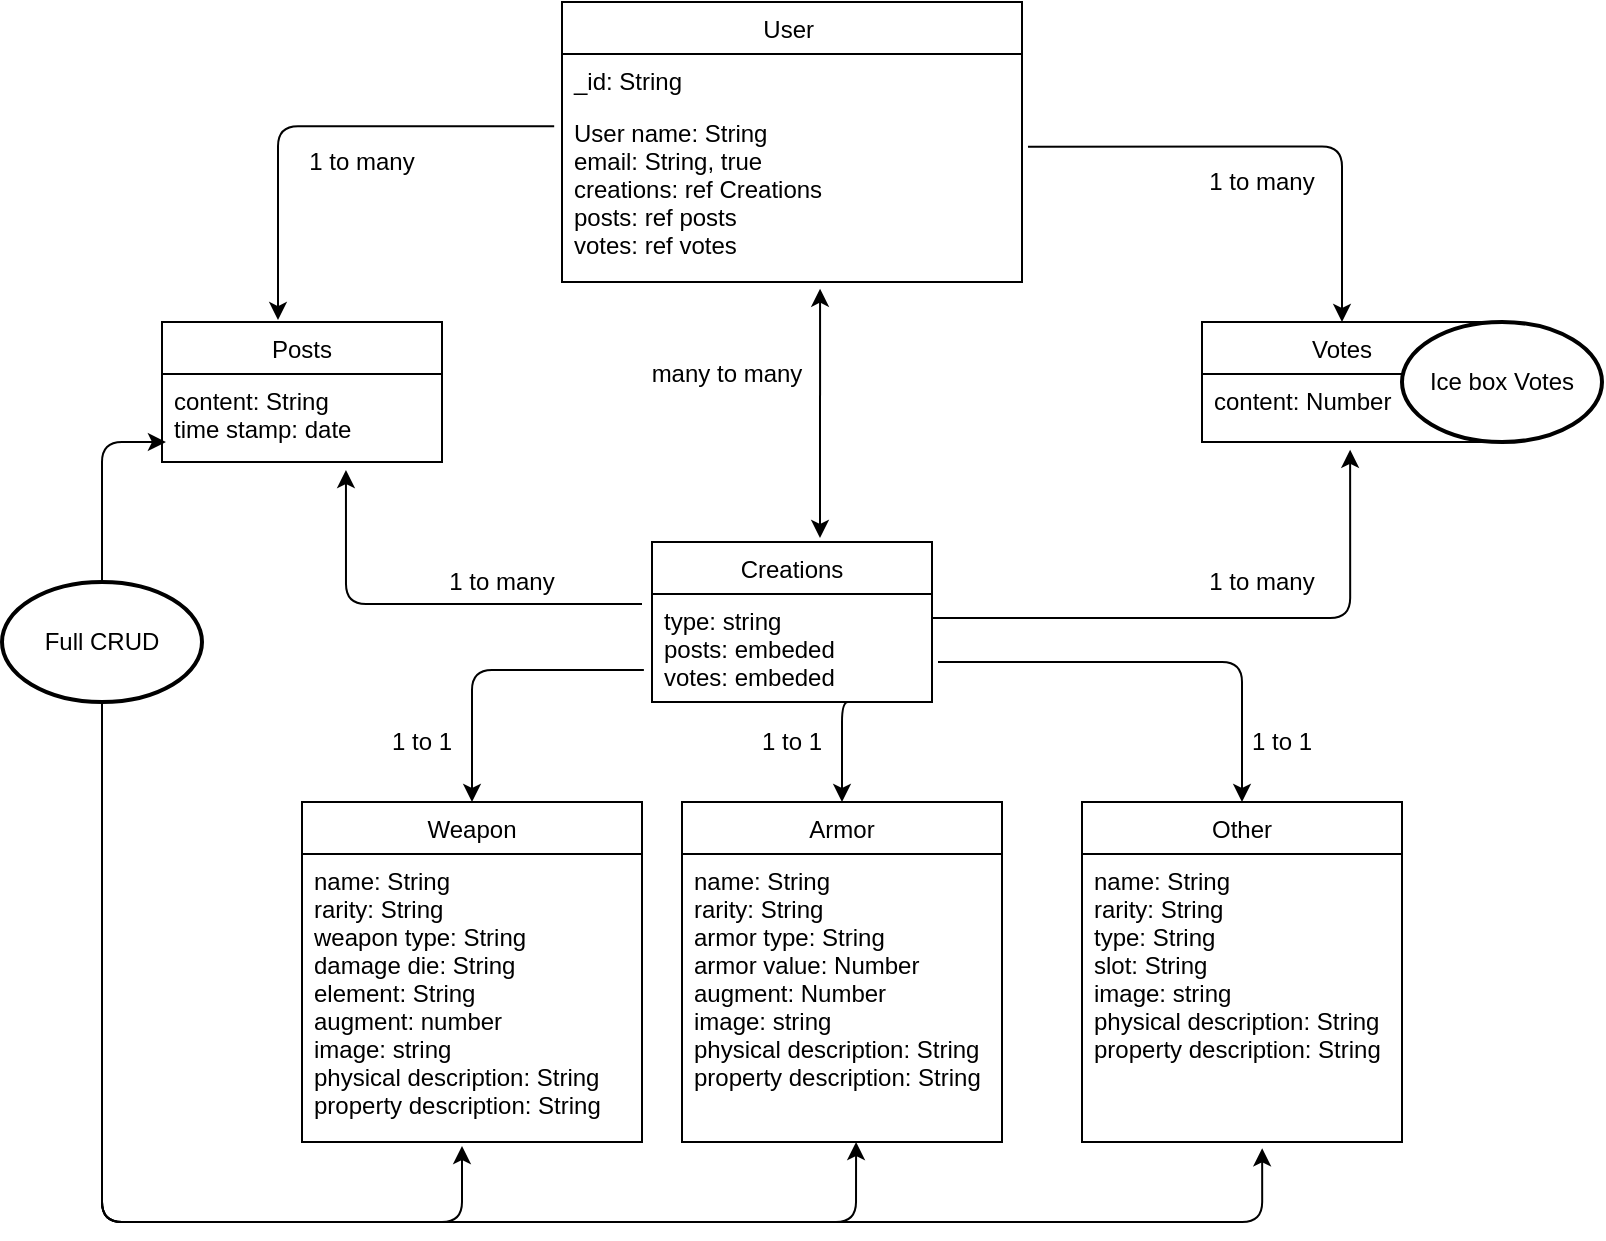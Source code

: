 <mxfile>
    <diagram id="-iR5DneOQ1wKgiTfVXWQ" name="Page-1">
        <mxGraphModel dx="1143" dy="790" grid="1" gridSize="10" guides="1" tooltips="1" connect="1" arrows="1" fold="1" page="1" pageScale="1" pageWidth="850" pageHeight="1100" math="0" shadow="0">
            <root>
                <mxCell id="0"/>
                <mxCell id="1" parent="0"/>
                <mxCell id="9" value="User " style="swimlane;fontStyle=0;childLayout=stackLayout;horizontal=1;startSize=26;fillColor=none;horizontalStack=0;resizeParent=1;resizeParentMax=0;resizeLast=0;collapsible=1;marginBottom=0;" vertex="1" parent="1">
                    <mxGeometry x="290" y="20" width="230" height="140" as="geometry"/>
                </mxCell>
                <mxCell id="10" value="_id: String&#10;" style="text;strokeColor=none;fillColor=none;align=left;verticalAlign=top;spacingLeft=4;spacingRight=4;overflow=hidden;rotatable=0;points=[[0,0.5],[1,0.5]];portConstraint=eastwest;" vertex="1" parent="9">
                    <mxGeometry y="26" width="230" height="26" as="geometry"/>
                </mxCell>
                <mxCell id="12" value="User name: String&#10;email: String, true&#10;creations: ref Creations&#10;posts: ref posts&#10;votes: ref votes" style="text;strokeColor=none;fillColor=none;align=left;verticalAlign=top;spacingLeft=4;spacingRight=4;overflow=hidden;rotatable=0;points=[[0,0.5],[1,0.5]];portConstraint=eastwest;" vertex="1" parent="9">
                    <mxGeometry y="52" width="230" height="88" as="geometry"/>
                </mxCell>
                <mxCell id="13" value="Posts" style="swimlane;fontStyle=0;childLayout=stackLayout;horizontal=1;startSize=26;fillColor=none;horizontalStack=0;resizeParent=1;resizeParentMax=0;resizeLast=0;collapsible=1;marginBottom=0;" vertex="1" parent="1">
                    <mxGeometry x="90" y="180" width="140" height="70" as="geometry"/>
                </mxCell>
                <mxCell id="14" value="content: String&#10;time stamp: date" style="text;strokeColor=none;fillColor=none;align=left;verticalAlign=top;spacingLeft=4;spacingRight=4;overflow=hidden;rotatable=0;points=[[0,0.5],[1,0.5]];portConstraint=eastwest;" vertex="1" parent="13">
                    <mxGeometry y="26" width="140" height="44" as="geometry"/>
                </mxCell>
                <mxCell id="19" value="" style="edgeStyle=elbowEdgeStyle;elbow=horizontal;endArrow=classic;html=1;exitX=-0.017;exitY=0.115;exitDx=0;exitDy=0;exitPerimeter=0;entryX=0.414;entryY=-0.014;entryDx=0;entryDy=0;entryPerimeter=0;" edge="1" parent="1" source="12" target="13">
                    <mxGeometry width="50" height="50" relative="1" as="geometry">
                        <mxPoint x="430" y="320" as="sourcePoint"/>
                        <mxPoint x="150" y="140" as="targetPoint"/>
                        <Array as="points">
                            <mxPoint x="148" y="140"/>
                            <mxPoint x="150" y="90"/>
                        </Array>
                    </mxGeometry>
                </mxCell>
                <mxCell id="20" value="1 to many" style="text;html=1;strokeColor=none;fillColor=none;align=center;verticalAlign=middle;whiteSpace=wrap;rounded=0;" vertex="1" parent="1">
                    <mxGeometry x="160" y="90" width="60" height="20" as="geometry"/>
                </mxCell>
                <mxCell id="21" value="Creations" style="swimlane;fontStyle=0;childLayout=stackLayout;horizontal=1;startSize=26;fillColor=none;horizontalStack=0;resizeParent=1;resizeParentMax=0;resizeLast=0;collapsible=1;marginBottom=0;" vertex="1" parent="1">
                    <mxGeometry x="335" y="290" width="140" height="80" as="geometry"/>
                </mxCell>
                <mxCell id="22" value="type: string&#10;posts: embeded&#10;votes: embeded" style="text;strokeColor=none;fillColor=none;align=left;verticalAlign=top;spacingLeft=4;spacingRight=4;overflow=hidden;rotatable=0;points=[[0,0.5],[1,0.5]];portConstraint=eastwest;" vertex="1" parent="21">
                    <mxGeometry y="26" width="140" height="54" as="geometry"/>
                </mxCell>
                <mxCell id="25" value="" style="edgeStyle=segmentEdgeStyle;endArrow=classic;html=1;entryX=0.657;entryY=1.091;entryDx=0;entryDy=0;entryPerimeter=0;" edge="1" parent="1" target="14">
                    <mxGeometry width="50" height="50" relative="1" as="geometry">
                        <mxPoint x="330" y="321" as="sourcePoint"/>
                        <mxPoint x="480" y="260" as="targetPoint"/>
                    </mxGeometry>
                </mxCell>
                <mxCell id="26" value="1 to many" style="text;html=1;strokeColor=none;fillColor=none;align=center;verticalAlign=middle;whiteSpace=wrap;rounded=0;" vertex="1" parent="1">
                    <mxGeometry x="230" y="300" width="60" height="20" as="geometry"/>
                </mxCell>
                <mxCell id="27" value="Other" style="swimlane;fontStyle=0;childLayout=stackLayout;horizontal=1;startSize=26;fillColor=none;horizontalStack=0;resizeParent=1;resizeParentMax=0;resizeLast=0;collapsible=1;marginBottom=0;" vertex="1" parent="1">
                    <mxGeometry x="550" y="420" width="160" height="170" as="geometry"/>
                </mxCell>
                <mxCell id="28" value="name: String&#10;rarity: String&#10;type: String&#10;slot: String&#10;image: string&#10;physical description: String&#10;property description: String&#10;" style="text;strokeColor=none;fillColor=none;align=left;verticalAlign=top;spacingLeft=4;spacingRight=4;overflow=hidden;rotatable=0;points=[[0,0.5],[1,0.5]];portConstraint=eastwest;" vertex="1" parent="27">
                    <mxGeometry y="26" width="160" height="144" as="geometry"/>
                </mxCell>
                <mxCell id="31" value="Armor" style="swimlane;fontStyle=0;childLayout=stackLayout;horizontal=1;startSize=26;fillColor=none;horizontalStack=0;resizeParent=1;resizeParentMax=0;resizeLast=0;collapsible=1;marginBottom=0;" vertex="1" parent="1">
                    <mxGeometry x="350" y="420" width="160" height="170" as="geometry"/>
                </mxCell>
                <mxCell id="32" value="name: String&#10;rarity: String&#10;armor type: String&#10;armor value: Number&#10;augment: Number&#10;image: string&#10;physical description: String&#10;property description: String" style="text;strokeColor=none;fillColor=none;align=left;verticalAlign=top;spacingLeft=4;spacingRight=4;overflow=hidden;rotatable=0;points=[[0,0.5],[1,0.5]];portConstraint=eastwest;" vertex="1" parent="31">
                    <mxGeometry y="26" width="160" height="144" as="geometry"/>
                </mxCell>
                <mxCell id="35" value="Weapon" style="swimlane;fontStyle=0;childLayout=stackLayout;horizontal=1;startSize=26;fillColor=none;horizontalStack=0;resizeParent=1;resizeParentMax=0;resizeLast=0;collapsible=1;marginBottom=0;" vertex="1" parent="1">
                    <mxGeometry x="160" y="420" width="170" height="170" as="geometry"/>
                </mxCell>
                <mxCell id="36" value="name: String&#10;rarity: String&#10;weapon type: String&#10;damage die: String&#10;element: String&#10;augment: number&#10;image: string&#10;physical description: String&#10;property description: String" style="text;strokeColor=none;fillColor=none;align=left;verticalAlign=top;spacingLeft=4;spacingRight=4;overflow=hidden;rotatable=0;points=[[0,0.5],[1,0.5]];portConstraint=eastwest;" vertex="1" parent="35">
                    <mxGeometry y="26" width="170" height="144" as="geometry"/>
                </mxCell>
                <mxCell id="40" value="" style="edgeStyle=segmentEdgeStyle;endArrow=classic;html=1;entryX=0.5;entryY=0;entryDx=0;entryDy=0;" edge="1" parent="1" target="27">
                    <mxGeometry width="50" height="50" relative="1" as="geometry">
                        <mxPoint x="478" y="350" as="sourcePoint"/>
                        <mxPoint x="480" y="260" as="targetPoint"/>
                    </mxGeometry>
                </mxCell>
                <mxCell id="41" value="" style="edgeStyle=segmentEdgeStyle;endArrow=classic;html=1;entryX=0.5;entryY=0;entryDx=0;entryDy=0;entryPerimeter=0;exitX=-0.029;exitY=0.704;exitDx=0;exitDy=0;exitPerimeter=0;" edge="1" parent="1" source="22" target="35">
                    <mxGeometry width="50" height="50" relative="1" as="geometry">
                        <mxPoint x="430" y="310" as="sourcePoint"/>
                        <mxPoint x="480" y="260" as="targetPoint"/>
                    </mxGeometry>
                </mxCell>
                <mxCell id="42" value="" style="edgeStyle=segmentEdgeStyle;endArrow=classic;html=1;entryX=0.5;entryY=0;entryDx=0;entryDy=0;exitX=0.721;exitY=1;exitDx=0;exitDy=0;exitPerimeter=0;" edge="1" parent="1" source="22" target="31">
                    <mxGeometry width="50" height="50" relative="1" as="geometry">
                        <mxPoint x="420" y="370" as="sourcePoint"/>
                        <mxPoint x="480" y="260" as="targetPoint"/>
                        <Array as="points">
                            <mxPoint x="430" y="370"/>
                        </Array>
                    </mxGeometry>
                </mxCell>
                <mxCell id="43" value="1 to 1&lt;span style=&quot;color: rgba(0 , 0 , 0 , 0) ; font-family: monospace ; font-size: 0px&quot;&gt;%3CmxGraphModel%3E%3Croot%3E%3CmxCell%20id%3D%220%22%2F%3E%3CmxCell%20id%3D%221%22%20parent%3D%220%22%2F%3E%3CmxCell%20id%3D%222%22%20value%3D%221%20to%20many%22%20style%3D%22text%3Bhtml%3D1%3BstrokeColor%3Dnone%3BfillColor%3Dnone%3Balign%3Dcenter%3BverticalAlign%3Dmiddle%3BwhiteSpace%3Dwrap%3Brounded%3D0%3B%22%20vertex%3D%221%22%20parent%3D%221%22%3E%3CmxGeometry%20x%3D%22180%22%20y%3D%22110%22%20width%3D%2260%22%20height%3D%2220%22%20as%3D%22geometry%22%2F%3E%3C%2FmxCell%3E%3C%2Froot%3E%3C%2FmxGraphModel%3E&lt;/span&gt;&lt;span style=&quot;color: rgba(0 , 0 , 0 , 0) ; font-family: monospace ; font-size: 0px&quot;&gt;%3CmxGraphModel%3E%3Croot%3E%3CmxCell%20id%3D%220%22%2F%3E%3CmxCell%20id%3D%221%22%20parent%3D%220%22%2F%3E%3CmxCell%20id%3D%222%22%20value%3D%221%20to%20many%22%20style%3D%22text%3Bhtml%3D1%3BstrokeColor%3Dnone%3BfillColor%3Dnone%3Balign%3Dcenter%3BverticalAlign%3Dmiddle%3BwhiteSpace%3Dwrap%3Brounded%3D0%3B%22%20vertex%3D%221%22%20parent%3D%221%22%3E%3CmxGeometry%20x%3D%22180%22%20y%3D%22110%22%20width%3D%2260%22%20height%3D%2220%22%20as%3D%22geometry%22%2F%3E%3C%2FmxCell%3E%3C%2Froot%3E%3C%2FmxGraphModel%3E&lt;/span&gt;" style="text;html=1;strokeColor=none;fillColor=none;align=center;verticalAlign=middle;whiteSpace=wrap;rounded=0;" vertex="1" parent="1">
                    <mxGeometry x="620" y="380" width="60" height="20" as="geometry"/>
                </mxCell>
                <mxCell id="45" value="1 to 1&lt;span style=&quot;color: rgba(0 , 0 , 0 , 0) ; font-family: monospace ; font-size: 0px&quot;&gt;%3CmxGraphModel%3E%3Croot%3E%3CmxCell%20id%3D%220%22%2F%3E%3CmxCell%20id%3D%221%22%20parent%3D%220%22%2F%3E%3CmxCell%20id%3D%222%22%20value%3D%221%20to%20many%22%20style%3D%22text%3Bhtml%3D1%3BstrokeColor%3Dnone%3BfillColor%3Dnone%3Balign%3Dcenter%3BverticalAlign%3Dmiddle%3BwhiteSpace%3Dwrap%3Brounded%3D0%3B%22%20vertex%3D%221%22%20parent%3D%221%22%3E%3CmxGeometry%20x%3D%22180%22%20y%3D%22110%22%20width%3D%2260%22%20height%3D%2220%22%20as%3D%22geometry%22%2F%3E%3C%2FmxCell%3E%3C%2Froot%3E%3C%2FmxGraphModel%3E&lt;/span&gt;&lt;span style=&quot;color: rgba(0 , 0 , 0 , 0) ; font-family: monospace ; font-size: 0px&quot;&gt;%3CmxGraphModel%3E%3Croot%3E%3CmxCell%20id%3D%220%22%2F%3E%3CmxCell%20id%3D%221%22%20parent%3D%220%22%2F%3E%3CmxCell%20id%3D%222%22%20value%3D%221%20to%20many%22%20style%3D%22text%3Bhtml%3D1%3BstrokeColor%3Dnone%3BfillColor%3Dnone%3Balign%3Dcenter%3BverticalAlign%3Dmiddle%3BwhiteSpace%3Dwrap%3Brounded%3D0%3B%22%20vertex%3D%221%22%20parent%3D%221%22%3E%3CmxGeometry%20x%3D%22180%22%20y%3D%22110%22%20width%3D%2260%22%20height%3D%2220%22%20as%3D%22geometry%22%2F%3E%3C%2FmxCell%3E%3C%2Froot%3E%3C%2FmxGraphModel%3E&lt;/span&gt;" style="text;html=1;strokeColor=none;fillColor=none;align=center;verticalAlign=middle;whiteSpace=wrap;rounded=0;" vertex="1" parent="1">
                    <mxGeometry x="375" y="380" width="60" height="20" as="geometry"/>
                </mxCell>
                <mxCell id="46" value="1 to 1&lt;span style=&quot;color: rgba(0 , 0 , 0 , 0) ; font-family: monospace ; font-size: 0px&quot;&gt;%3CmxGraphModel%3E%3Croot%3E%3CmxCell%20id%3D%220%22%2F%3E%3CmxCell%20id%3D%221%22%20parent%3D%220%22%2F%3E%3CmxCell%20id%3D%222%22%20value%3D%221%20to%20many%22%20style%3D%22text%3Bhtml%3D1%3BstrokeColor%3Dnone%3BfillColor%3Dnone%3Balign%3Dcenter%3BverticalAlign%3Dmiddle%3BwhiteSpace%3Dwrap%3Brounded%3D0%3B%22%20vertex%3D%221%22%20parent%3D%221%22%3E%3CmxGeometry%20x%3D%22180%22%20y%3D%22110%22%20width%3D%2260%22%20height%3D%2220%22%20as%3D%22geometry%22%2F%3E%3C%2FmxCell%3E%3C%2Froot%3E%3C%2FmxGraphModel%3E&lt;/span&gt;&lt;span style=&quot;color: rgba(0 , 0 , 0 , 0) ; font-family: monospace ; font-size: 0px&quot;&gt;%3CmxGraphModel%3E%3Croot%3E%3CmxCell%20id%3D%220%22%2F%3E%3CmxCell%20id%3D%221%22%20parent%3D%220%22%2F%3E%3CmxCell%20id%3D%222%22%20value%3D%221%20to%20many%22%20style%3D%22text%3Bhtml%3D1%3BstrokeColor%3Dnone%3BfillColor%3Dnone%3Balign%3Dcenter%3BverticalAlign%3Dmiddle%3BwhiteSpace%3Dwrap%3Brounded%3D0%3B%22%20vertex%3D%221%22%20parent%3D%221%22%3E%3CmxGeometry%20x%3D%22180%22%20y%3D%22110%22%20width%3D%2260%22%20height%3D%2220%22%20as%3D%22geometry%22%2F%3E%3C%2FmxCell%3E%3C%2Froot%3E%3C%2FmxGraphModel%3E&lt;/span&gt;" style="text;html=1;strokeColor=none;fillColor=none;align=center;verticalAlign=middle;whiteSpace=wrap;rounded=0;" vertex="1" parent="1">
                    <mxGeometry x="190" y="380" width="60" height="20" as="geometry"/>
                </mxCell>
                <mxCell id="49" value="Votes" style="swimlane;fontStyle=0;childLayout=stackLayout;horizontal=1;startSize=26;horizontalStack=0;resizeParent=1;resizeParentMax=0;resizeLast=0;collapsible=1;marginBottom=0;" vertex="1" parent="1">
                    <mxGeometry x="610" y="180" width="140" height="60" as="geometry"/>
                </mxCell>
                <mxCell id="50" value="content: Number" style="text;strokeColor=none;fillColor=none;align=left;verticalAlign=top;spacingLeft=4;spacingRight=4;overflow=hidden;rotatable=0;points=[[0,0.5],[1,0.5]];portConstraint=eastwest;" vertex="1" parent="49">
                    <mxGeometry y="26" width="140" height="34" as="geometry"/>
                </mxCell>
                <mxCell id="53" value="" style="edgeStyle=segmentEdgeStyle;endArrow=classic;html=1;exitX=1.013;exitY=0.231;exitDx=0;exitDy=0;exitPerimeter=0;entryX=0.5;entryY=0;entryDx=0;entryDy=0;" edge="1" parent="1" source="12" target="49">
                    <mxGeometry width="50" height="50" relative="1" as="geometry">
                        <mxPoint x="620" y="100" as="sourcePoint"/>
                        <mxPoint x="670" y="50" as="targetPoint"/>
                    </mxGeometry>
                </mxCell>
                <mxCell id="54" value="1 to many" style="text;html=1;strokeColor=none;fillColor=none;align=center;verticalAlign=middle;whiteSpace=wrap;rounded=0;" vertex="1" parent="1">
                    <mxGeometry x="610" y="100" width="60" height="20" as="geometry"/>
                </mxCell>
                <mxCell id="55" value="" style="edgeStyle=segmentEdgeStyle;endArrow=classic;html=1;entryX=0.529;entryY=1.115;entryDx=0;entryDy=0;entryPerimeter=0;exitX=1;exitY=0.222;exitDx=0;exitDy=0;exitPerimeter=0;" edge="1" parent="1" source="22" target="50">
                    <mxGeometry width="50" height="50" relative="1" as="geometry">
                        <mxPoint x="430" y="310" as="sourcePoint"/>
                        <mxPoint x="480" y="260" as="targetPoint"/>
                    </mxGeometry>
                </mxCell>
                <mxCell id="56" value="1 to many" style="text;html=1;strokeColor=none;fillColor=none;align=center;verticalAlign=middle;whiteSpace=wrap;rounded=0;" vertex="1" parent="1">
                    <mxGeometry x="610" y="300" width="60" height="20" as="geometry"/>
                </mxCell>
                <mxCell id="57" value="" style="endArrow=classic;startArrow=classic;html=1;entryX=0.561;entryY=1.038;entryDx=0;entryDy=0;entryPerimeter=0;" edge="1" parent="1" target="12">
                    <mxGeometry width="50" height="50" relative="1" as="geometry">
                        <mxPoint x="419" y="288" as="sourcePoint"/>
                        <mxPoint x="480" y="260" as="targetPoint"/>
                    </mxGeometry>
                </mxCell>
                <mxCell id="58" value="many to many" style="text;html=1;strokeColor=none;fillColor=none;align=center;verticalAlign=middle;whiteSpace=wrap;rounded=0;" vertex="1" parent="1">
                    <mxGeometry x="330" y="196" width="85" height="20" as="geometry"/>
                </mxCell>
                <mxCell id="59" value="Full CRUD" style="strokeWidth=2;html=1;shape=mxgraph.flowchart.start_1;whiteSpace=wrap;" vertex="1" parent="1">
                    <mxGeometry x="10" y="310" width="100" height="60" as="geometry"/>
                </mxCell>
                <mxCell id="62" value="" style="edgeStyle=segmentEdgeStyle;endArrow=classic;html=1;exitX=0.5;exitY=0;exitDx=0;exitDy=0;exitPerimeter=0;entryX=0.014;entryY=0.773;entryDx=0;entryDy=0;entryPerimeter=0;" edge="1" parent="1" source="59" target="14">
                    <mxGeometry width="50" height="50" relative="1" as="geometry">
                        <mxPoint x="10" y="231" as="sourcePoint"/>
                        <mxPoint x="60" y="190" as="targetPoint"/>
                        <Array as="points">
                            <mxPoint x="60" y="240"/>
                        </Array>
                    </mxGeometry>
                </mxCell>
                <mxCell id="63" value="" style="edgeStyle=segmentEdgeStyle;endArrow=classic;html=1;exitX=0.5;exitY=1;exitDx=0;exitDy=0;exitPerimeter=0;" edge="1" parent="1" source="59">
                    <mxGeometry width="50" height="50" relative="1" as="geometry">
                        <mxPoint x="50" y="630" as="sourcePoint"/>
                        <mxPoint x="240" y="592" as="targetPoint"/>
                        <Array as="points">
                            <mxPoint x="60" y="630"/>
                            <mxPoint x="240" y="630"/>
                        </Array>
                    </mxGeometry>
                </mxCell>
                <mxCell id="64" value="" style="edgeStyle=segmentEdgeStyle;endArrow=classic;html=1;entryX=0.544;entryY=1;entryDx=0;entryDy=0;entryPerimeter=0;" edge="1" parent="1" target="32">
                    <mxGeometry width="50" height="50" relative="1" as="geometry">
                        <mxPoint x="60" y="380" as="sourcePoint"/>
                        <mxPoint x="380" y="590" as="targetPoint"/>
                        <Array as="points">
                            <mxPoint x="60" y="630"/>
                            <mxPoint x="437" y="630"/>
                        </Array>
                    </mxGeometry>
                </mxCell>
                <mxCell id="65" value="" style="edgeStyle=segmentEdgeStyle;endArrow=classic;html=1;entryX=0.563;entryY=1.022;entryDx=0;entryDy=0;entryPerimeter=0;" edge="1" parent="1" target="28">
                    <mxGeometry width="50" height="50" relative="1" as="geometry">
                        <mxPoint x="60" y="390" as="sourcePoint"/>
                        <mxPoint x="260" y="600" as="targetPoint"/>
                        <Array as="points">
                            <mxPoint x="60" y="390"/>
                            <mxPoint x="60" y="630"/>
                            <mxPoint x="640" y="630"/>
                        </Array>
                    </mxGeometry>
                </mxCell>
                <mxCell id="66" value="Ice box Votes" style="strokeWidth=2;html=1;shape=mxgraph.flowchart.start_1;whiteSpace=wrap;" vertex="1" parent="1">
                    <mxGeometry x="710" y="180" width="100" height="60" as="geometry"/>
                </mxCell>
            </root>
        </mxGraphModel>
    </diagram>
</mxfile>